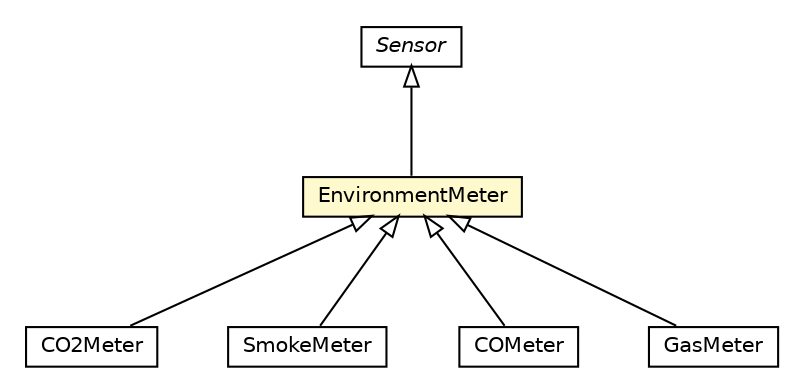 #!/usr/local/bin/dot
#
# Class diagram 
# Generated by UMLGraph version R5_6-24-gf6e263 (http://www.umlgraph.org/)
#

digraph G {
	edge [fontname="Helvetica",fontsize=10,labelfontname="Helvetica",labelfontsize=10];
	node [fontname="Helvetica",fontsize=10,shape=plaintext];
	nodesep=0.25;
	ranksep=0.5;
	// org.universAAL.ontology.device.CO2Meter
	c161013 [label=<<table title="org.universAAL.ontology.device.CO2Meter" border="0" cellborder="1" cellspacing="0" cellpadding="2" port="p" href="./CO2Meter.html">
		<tr><td><table border="0" cellspacing="0" cellpadding="1">
<tr><td align="center" balign="center"> CO2Meter </td></tr>
		</table></td></tr>
		</table>>, URL="./CO2Meter.html", fontname="Helvetica", fontcolor="black", fontsize=10.0];
	// org.universAAL.ontology.device.SmokeMeter
	c161037 [label=<<table title="org.universAAL.ontology.device.SmokeMeter" border="0" cellborder="1" cellspacing="0" cellpadding="2" port="p" href="./SmokeMeter.html">
		<tr><td><table border="0" cellspacing="0" cellpadding="1">
<tr><td align="center" balign="center"> SmokeMeter </td></tr>
		</table></td></tr>
		</table>>, URL="./SmokeMeter.html", fontname="Helvetica", fontcolor="black", fontsize=10.0];
	// org.universAAL.ontology.device.COMeter
	c161053 [label=<<table title="org.universAAL.ontology.device.COMeter" border="0" cellborder="1" cellspacing="0" cellpadding="2" port="p" href="./COMeter.html">
		<tr><td><table border="0" cellspacing="0" cellpadding="1">
<tr><td align="center" balign="center"> COMeter </td></tr>
		</table></td></tr>
		</table>>, URL="./COMeter.html", fontname="Helvetica", fontcolor="black", fontsize=10.0];
	// org.universAAL.ontology.device.EnvironmentMeter
	c161058 [label=<<table title="org.universAAL.ontology.device.EnvironmentMeter" border="0" cellborder="1" cellspacing="0" cellpadding="2" port="p" bgcolor="lemonChiffon" href="./EnvironmentMeter.html">
		<tr><td><table border="0" cellspacing="0" cellpadding="1">
<tr><td align="center" balign="center"> EnvironmentMeter </td></tr>
		</table></td></tr>
		</table>>, URL="./EnvironmentMeter.html", fontname="Helvetica", fontcolor="black", fontsize=10.0];
	// org.universAAL.ontology.device.GasMeter
	c161059 [label=<<table title="org.universAAL.ontology.device.GasMeter" border="0" cellborder="1" cellspacing="0" cellpadding="2" port="p" href="./GasMeter.html">
		<tr><td><table border="0" cellspacing="0" cellpadding="1">
<tr><td align="center" balign="center"> GasMeter </td></tr>
		</table></td></tr>
		</table>>, URL="./GasMeter.html", fontname="Helvetica", fontcolor="black", fontsize=10.0];
	// org.universAAL.ontology.device.Sensor
	c161064 [label=<<table title="org.universAAL.ontology.device.Sensor" border="0" cellborder="1" cellspacing="0" cellpadding="2" port="p" href="./Sensor.html">
		<tr><td><table border="0" cellspacing="0" cellpadding="1">
<tr><td align="center" balign="center"><font face="Helvetica-Oblique"> Sensor </font></td></tr>
		</table></td></tr>
		</table>>, URL="./Sensor.html", fontname="Helvetica", fontcolor="black", fontsize=10.0];
	//org.universAAL.ontology.device.CO2Meter extends org.universAAL.ontology.device.EnvironmentMeter
	c161058:p -> c161013:p [dir=back,arrowtail=empty];
	//org.universAAL.ontology.device.SmokeMeter extends org.universAAL.ontology.device.EnvironmentMeter
	c161058:p -> c161037:p [dir=back,arrowtail=empty];
	//org.universAAL.ontology.device.COMeter extends org.universAAL.ontology.device.EnvironmentMeter
	c161058:p -> c161053:p [dir=back,arrowtail=empty];
	//org.universAAL.ontology.device.EnvironmentMeter extends org.universAAL.ontology.device.Sensor
	c161064:p -> c161058:p [dir=back,arrowtail=empty];
	//org.universAAL.ontology.device.GasMeter extends org.universAAL.ontology.device.EnvironmentMeter
	c161058:p -> c161059:p [dir=back,arrowtail=empty];
}

